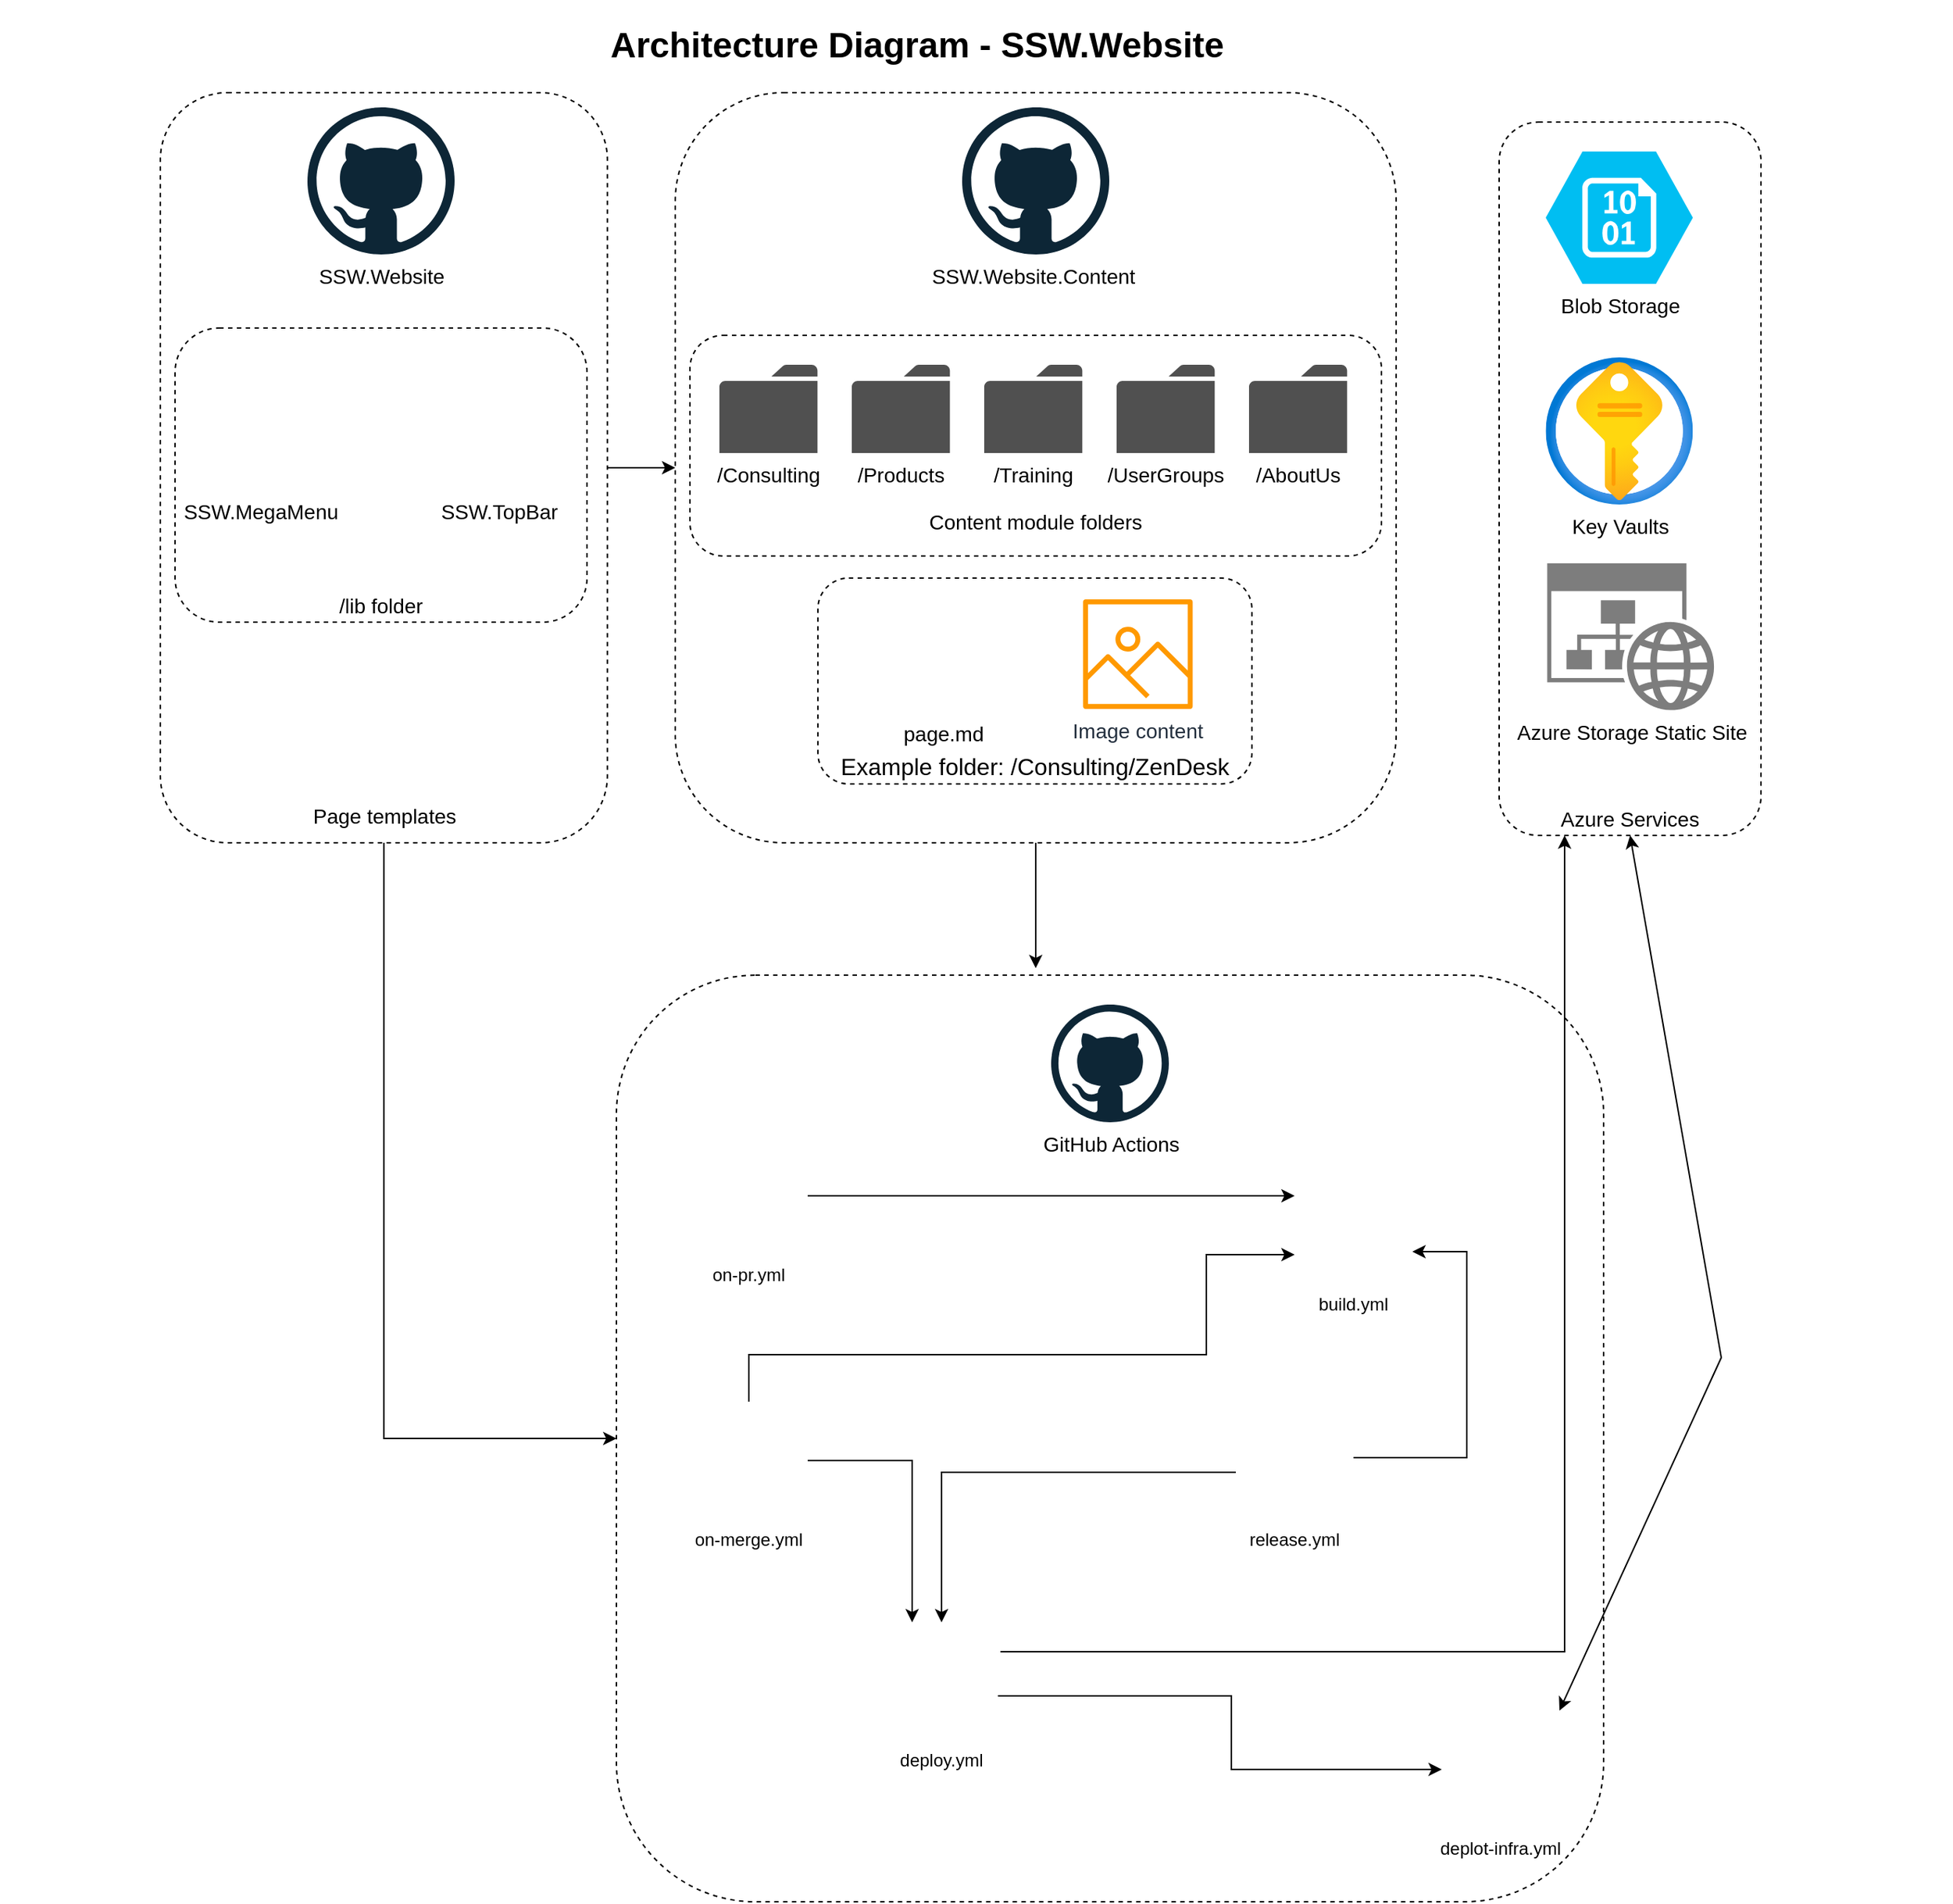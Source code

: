 <mxfile version="17.1.5" type="device"><diagram id="RUnALaOWQKubOSITwQ8K" name="Page-1"><mxGraphModel dx="2728" dy="2194" grid="1" gridSize="10" guides="1" tooltips="1" connect="1" arrows="1" fold="1" page="1" pageScale="1" pageWidth="827" pageHeight="1169" math="0" shadow="0"><root><mxCell id="0"/><mxCell id="1" parent="0"/><mxCell id="l1DRGvKWDy4JXCWzNHa7-1" value="&lt;h1&gt;Architecture Diagram - SSW.Website&lt;/h1&gt;&lt;div&gt;&lt;br&gt;&lt;/div&gt;" style="text;html=1;align=center;verticalAlign=middle;resizable=0;points=[];autosize=1;strokeColor=none;fillColor=none;" parent="1" vertex="1"><mxGeometry x="198.13" y="-1150" width="430" height="70" as="geometry"/></mxCell><mxCell id="oge7Bh9W16Lu8XVp-vkS-3" value="" style="group" parent="1" vertex="1" connectable="0"><mxGeometry x="-210" y="-1090" width="1326.25" height="1230" as="geometry"/></mxCell><mxCell id="WIdfKLKi0uitsYpSGiFz-20" value="" style="rounded=1;whiteSpace=wrap;html=1;dashed=1;fontSize=14;verticalAlign=bottom;" vertex="1" parent="oge7Bh9W16Lu8XVp-vkS-3"><mxGeometry x="419" y="600" width="671" height="630" as="geometry"/></mxCell><mxCell id="l1DRGvKWDy4JXCWzNHa7-88" value="" style="endArrow=classic;html=1;rounded=0;fontSize=14;entryX=0.5;entryY=0;entryDx=0;entryDy=0;exitX=0.5;exitY=1;exitDx=0;exitDy=0;" parent="oge7Bh9W16Lu8XVp-vkS-3" source="l1DRGvKWDy4JXCWzNHa7-45" edge="1"><mxGeometry width="50" height="50" relative="1" as="geometry"><mxPoint x="579" y="460" as="sourcePoint"/><mxPoint x="704.005" y="595.23" as="targetPoint"/><Array as="points"/></mxGeometry></mxCell><mxCell id="l1DRGvKWDy4JXCWzNHa7-45" value="" style="rounded=1;whiteSpace=wrap;html=1;dashed=1;fontSize=14;verticalAlign=bottom;" parent="oge7Bh9W16Lu8XVp-vkS-3" vertex="1"><mxGeometry x="459" width="490" height="510" as="geometry"/></mxCell><mxCell id="KMOnb_bAFBB5x_InmHM_-2" value="SSW.Website.Content&amp;nbsp;" style="dashed=0;outlineConnect=0;html=1;align=center;labelPosition=center;verticalLabelPosition=bottom;verticalAlign=top;shape=mxgraph.weblogos.github;fontSize=14;" parent="oge7Bh9W16Lu8XVp-vkS-3" vertex="1"><mxGeometry x="654" y="10" width="100" height="100" as="geometry"/></mxCell><mxCell id="KMOnb_bAFBB5x_InmHM_-16" value="" style="group" parent="oge7Bh9W16Lu8XVp-vkS-3" vertex="1" connectable="0"><mxGeometry x="469" y="165" width="470" height="150" as="geometry"/></mxCell><mxCell id="KMOnb_bAFBB5x_InmHM_-12" value="&lt;p&gt;&lt;font style=&quot;font-size: 14px&quot;&gt;Content module folders&lt;/font&gt;&lt;/p&gt;" style="rounded=1;whiteSpace=wrap;html=1;dashed=1;verticalAlign=bottom;" parent="KMOnb_bAFBB5x_InmHM_-16" vertex="1"><mxGeometry width="470" height="150" as="geometry"/></mxCell><mxCell id="KMOnb_bAFBB5x_InmHM_-13" value="" style="group" parent="KMOnb_bAFBB5x_InmHM_-16" vertex="1" connectable="0"><mxGeometry x="20.0" y="20" width="426.67" height="60" as="geometry"/></mxCell><mxCell id="KMOnb_bAFBB5x_InmHM_-4" value="/Consulting" style="sketch=0;pointerEvents=1;shadow=0;dashed=0;html=1;strokeColor=none;fillColor=#505050;labelPosition=center;verticalLabelPosition=bottom;verticalAlign=top;outlineConnect=0;align=center;shape=mxgraph.office.concepts.folder;fontSize=14;" parent="KMOnb_bAFBB5x_InmHM_-13" vertex="1"><mxGeometry width="66.67" height="60" as="geometry"/></mxCell><mxCell id="KMOnb_bAFBB5x_InmHM_-5" value="/Products" style="sketch=0;pointerEvents=1;shadow=0;dashed=0;html=1;strokeColor=none;fillColor=#505050;labelPosition=center;verticalLabelPosition=bottom;verticalAlign=top;outlineConnect=0;align=center;shape=mxgraph.office.concepts.folder;fontSize=14;" parent="KMOnb_bAFBB5x_InmHM_-13" vertex="1"><mxGeometry x="90.0" width="66.67" height="60" as="geometry"/></mxCell><mxCell id="KMOnb_bAFBB5x_InmHM_-6" value="/Training" style="sketch=0;pointerEvents=1;shadow=0;dashed=0;html=1;strokeColor=none;fillColor=#505050;labelPosition=center;verticalLabelPosition=bottom;verticalAlign=top;outlineConnect=0;align=center;shape=mxgraph.office.concepts.folder;fontSize=14;" parent="KMOnb_bAFBB5x_InmHM_-13" vertex="1"><mxGeometry x="180.0" width="66.67" height="60" as="geometry"/></mxCell><mxCell id="KMOnb_bAFBB5x_InmHM_-9" value="/AboutUs" style="sketch=0;pointerEvents=1;shadow=0;dashed=0;html=1;strokeColor=none;fillColor=#505050;labelPosition=center;verticalLabelPosition=bottom;verticalAlign=top;outlineConnect=0;align=center;shape=mxgraph.office.concepts.folder;fontSize=14;" parent="KMOnb_bAFBB5x_InmHM_-13" vertex="1"><mxGeometry x="360" width="66.67" height="60" as="geometry"/></mxCell><mxCell id="KMOnb_bAFBB5x_InmHM_-10" value="/UserGroups" style="sketch=0;pointerEvents=1;shadow=0;dashed=0;html=1;strokeColor=none;fillColor=#505050;labelPosition=center;verticalLabelPosition=bottom;verticalAlign=top;outlineConnect=0;align=center;shape=mxgraph.office.concepts.folder;fontSize=14;" parent="KMOnb_bAFBB5x_InmHM_-13" vertex="1"><mxGeometry x="270" width="66.67" height="60" as="geometry"/></mxCell><mxCell id="KMOnb_bAFBB5x_InmHM_-34" value="" style="endArrow=classic;html=1;rounded=0;fontSize=14;entryX=0;entryY=0.5;entryDx=0;entryDy=0;" parent="oge7Bh9W16Lu8XVp-vkS-3" target="l1DRGvKWDy4JXCWzNHa7-45" edge="1"><mxGeometry width="50" height="50" relative="1" as="geometry"><mxPoint x="409" y="255" as="sourcePoint"/><mxPoint x="379" y="550" as="targetPoint"/></mxGeometry></mxCell><mxCell id="KMOnb_bAFBB5x_InmHM_-35" value="" style="group" parent="oge7Bh9W16Lu8XVp-vkS-3" vertex="1" connectable="0"><mxGeometry width="412.85" height="510" as="geometry"/></mxCell><mxCell id="KMOnb_bAFBB5x_InmHM_-21" value="" style="rounded=1;whiteSpace=wrap;html=1;dashed=1;fontSize=14;verticalAlign=bottom;" parent="KMOnb_bAFBB5x_InmHM_-35" vertex="1"><mxGeometry x="109" width="303.85" height="510" as="geometry"/></mxCell><mxCell id="KMOnb_bAFBB5x_InmHM_-23" value="SSW.Website" style="dashed=0;outlineConnect=0;html=1;align=center;labelPosition=center;verticalLabelPosition=bottom;verticalAlign=top;shape=mxgraph.weblogos.github;fontSize=14;" parent="KMOnb_bAFBB5x_InmHM_-35" vertex="1"><mxGeometry x="209" y="10.0" width="100" height="100" as="geometry"/></mxCell><mxCell id="oge7Bh9W16Lu8XVp-vkS-2" value="Page templates" style="shape=image;html=1;verticalAlign=top;verticalLabelPosition=bottom;labelBackgroundColor=#ffffff;imageAspect=0;aspect=fixed;image=https://cdn0.iconfinder.com/data/icons/logos-brands-in-colors/128/react_color-128.png;dashed=1;fontSize=14;" parent="KMOnb_bAFBB5x_InmHM_-35" vertex="1"><mxGeometry x="212.54" y="380" width="96.77" height="96.77" as="geometry"/></mxCell><mxCell id="zUVJO_H5fArIOazwRwj9-5" value="/lib folder" style="rounded=1;whiteSpace=wrap;html=1;fontSize=14;dashed=1;verticalAlign=bottom;" parent="KMOnb_bAFBB5x_InmHM_-35" vertex="1"><mxGeometry x="119" y="160" width="280" height="200" as="geometry"/></mxCell><mxCell id="zUVJO_H5fArIOazwRwj9-6" value="SSW.TopBar" style="shape=image;html=1;verticalAlign=top;verticalLabelPosition=bottom;labelBackgroundColor=#ffffff;imageAspect=0;aspect=fixed;image=https://cdn0.iconfinder.com/data/icons/logos-brands-in-colors/128/react_color-128.png;dashed=1;fontSize=14;" parent="KMOnb_bAFBB5x_InmHM_-35" vertex="1"><mxGeometry x="299" y="190" width="79.77" height="79.77" as="geometry"/></mxCell><mxCell id="zUVJO_H5fArIOazwRwj9-7" style="edgeStyle=orthogonalEdgeStyle;rounded=0;orthogonalLoop=1;jettySize=auto;html=1;exitX=0.5;exitY=1;exitDx=0;exitDy=0;fontSize=14;" parent="KMOnb_bAFBB5x_InmHM_-35" source="zUVJO_H5fArIOazwRwj9-6" target="zUVJO_H5fArIOazwRwj9-6" edge="1"><mxGeometry relative="1" as="geometry"/></mxCell><mxCell id="l1DRGvKWDy4JXCWzNHa7-99" value="SSW.MegaMenu" style="shape=image;html=1;verticalAlign=top;verticalLabelPosition=bottom;labelBackgroundColor=#ffffff;imageAspect=0;aspect=fixed;image=https://cdn0.iconfinder.com/data/icons/logos-brands-in-colors/128/react_color-128.png;dashed=1;fontSize=14;" parent="KMOnb_bAFBB5x_InmHM_-35" vertex="1"><mxGeometry x="139" y="193" width="76.77" height="76.77" as="geometry"/></mxCell><mxCell id="KMOnb_bAFBB5x_InmHM_-36" value="" style="group" parent="oge7Bh9W16Lu8XVp-vkS-3" vertex="1" connectable="0"><mxGeometry x="847" width="360" height="505" as="geometry"/></mxCell><mxCell id="l1DRGvKWDy4JXCWzNHa7-39" value="Azure Services" style="rounded=1;whiteSpace=wrap;html=1;dashed=1;fontSize=14;verticalAlign=bottom;" parent="KMOnb_bAFBB5x_InmHM_-36" vertex="1"><mxGeometry x="172" y="20" width="178" height="485" as="geometry"/></mxCell><mxCell id="l1DRGvKWDy4JXCWzNHa7-41" value="Blob Storage" style="verticalLabelPosition=bottom;html=1;verticalAlign=top;align=center;strokeColor=none;fillColor=#00BEF2;shape=mxgraph.azure.storage_blob;dashed=1;fontSize=14;" parent="KMOnb_bAFBB5x_InmHM_-36" vertex="1"><mxGeometry x="203.68" y="40" width="100" height="90" as="geometry"/></mxCell><mxCell id="l1DRGvKWDy4JXCWzNHa7-43" value="&lt;font style=&quot;font-size: 14px&quot;&gt;Key Vaults&lt;/font&gt;" style="aspect=fixed;html=1;points=[];align=center;image;fontSize=12;image=img/lib/azure2/security/Key_Vaults.svg;dashed=1;" parent="KMOnb_bAFBB5x_InmHM_-36" vertex="1"><mxGeometry x="203.68" y="180" width="100" height="100" as="geometry"/></mxCell><mxCell id="l1DRGvKWDy4JXCWzNHa7-23" value="Azure Storage Static Site" style="sketch=0;aspect=fixed;pointerEvents=1;shadow=0;dashed=0;html=1;strokeColor=none;labelPosition=center;verticalLabelPosition=bottom;verticalAlign=top;align=center;shape=mxgraph.mscae.enterprise.website_generic;fillColor=#7D7D7D;fontSize=14;" parent="KMOnb_bAFBB5x_InmHM_-36" vertex="1"><mxGeometry x="204.68" y="320" width="113.64" height="100" as="geometry"/></mxCell><mxCell id="lUbfIL0UIuU9DT59Bnzm-1" value="" style="group" parent="oge7Bh9W16Lu8XVp-vkS-3" vertex="1" connectable="0"><mxGeometry x="555.94" y="330" width="295" height="140" as="geometry"/></mxCell><mxCell id="KMOnb_bAFBB5x_InmHM_-31" value="Example folder: /Consulting/ZenDesk" style="rounded=1;whiteSpace=wrap;html=1;dashed=1;fontSize=16;verticalAlign=bottom;" parent="lUbfIL0UIuU9DT59Bnzm-1" vertex="1"><mxGeometry width="295" height="140" as="geometry"/></mxCell><mxCell id="KMOnb_bAFBB5x_InmHM_-32" value="&lt;font style=&quot;font-size: 14px&quot;&gt;page.md&lt;/font&gt;" style="shape=image;html=1;verticalAlign=top;verticalLabelPosition=bottom;labelBackgroundColor=#ffffff;imageAspect=0;aspect=fixed;image=https://cdn4.iconfinder.com/data/icons/logos-brands-5/24/markdown-128.png;dashed=1;fontSize=16;" parent="lUbfIL0UIuU9DT59Bnzm-1" vertex="1"><mxGeometry x="40.25" width="89" height="89" as="geometry"/></mxCell><mxCell id="KMOnb_bAFBB5x_InmHM_-33" value="&lt;font style=&quot;font-size: 14px&quot;&gt;Image content&lt;/font&gt;" style="sketch=0;outlineConnect=0;fontColor=#232F3E;gradientColor=none;fillColor=#FF9900;strokeColor=none;dashed=0;verticalLabelPosition=bottom;verticalAlign=top;align=center;html=1;fontSize=12;fontStyle=0;aspect=fixed;pointerEvents=1;shape=mxgraph.aws4.container_registry_image;" parent="lUbfIL0UIuU9DT59Bnzm-1" vertex="1"><mxGeometry x="180.25" y="14.5" width="74.5" height="74.5" as="geometry"/></mxCell><mxCell id="WIdfKLKi0uitsYpSGiFz-11" value="" style="edgeStyle=orthogonalEdgeStyle;rounded=0;orthogonalLoop=1;jettySize=auto;html=1;entryX=0;entryY=0.25;entryDx=0;entryDy=0;" edge="1" parent="oge7Bh9W16Lu8XVp-vkS-3" source="WIdfKLKi0uitsYpSGiFz-27" target="WIdfKLKi0uitsYpSGiFz-33"><mxGeometry relative="1" as="geometry"><mxPoint x="590" y="748" as="sourcePoint"/><mxPoint x="866" y="748" as="targetPoint"/><Array as="points"/></mxGeometry></mxCell><mxCell id="WIdfKLKi0uitsYpSGiFz-13" value="" style="edgeStyle=orthogonalEdgeStyle;rounded=0;orthogonalLoop=1;jettySize=auto;html=1;entryX=0;entryY=0.75;entryDx=0;entryDy=0;exitX=0.5;exitY=0;exitDx=0;exitDy=0;" edge="1" parent="oge7Bh9W16Lu8XVp-vkS-3" source="WIdfKLKi0uitsYpSGiFz-31" target="WIdfKLKi0uitsYpSGiFz-33"><mxGeometry relative="1" as="geometry"><mxPoint x="500" y="890" as="sourcePoint"/><mxPoint x="866" y="786" as="targetPoint"/><Array as="points"><mxPoint x="509" y="858"/><mxPoint x="820" y="858"/><mxPoint x="820" y="790"/></Array></mxGeometry></mxCell><mxCell id="WIdfKLKi0uitsYpSGiFz-15" value="" style="edgeStyle=orthogonalEdgeStyle;rounded=0;orthogonalLoop=1;jettySize=auto;html=1;entryX=0.25;entryY=0;entryDx=0;entryDy=0;exitX=1;exitY=0.5;exitDx=0;exitDy=0;" edge="1" parent="oge7Bh9W16Lu8XVp-vkS-3" source="WIdfKLKi0uitsYpSGiFz-31" target="WIdfKLKi0uitsYpSGiFz-32"><mxGeometry relative="1" as="geometry"><mxPoint x="536" y="918" as="sourcePoint"/><mxPoint x="617.067" y="1026" as="targetPoint"/><Array as="points"><mxPoint x="620" y="930"/></Array></mxGeometry></mxCell><mxCell id="WIdfKLKi0uitsYpSGiFz-17" value="" style="edgeStyle=orthogonalEdgeStyle;rounded=0;orthogonalLoop=1;jettySize=auto;html=1;" edge="1" parent="oge7Bh9W16Lu8XVp-vkS-3" source="WIdfKLKi0uitsYpSGiFz-30" target="WIdfKLKi0uitsYpSGiFz-33"><mxGeometry relative="1" as="geometry"><mxPoint x="946" y="928" as="sourcePoint"/><mxPoint x="946" y="788" as="targetPoint"/><Array as="points"><mxPoint x="997" y="928"/><mxPoint x="997" y="788"/></Array></mxGeometry></mxCell><mxCell id="l1DRGvKWDy4JXCWzNHa7-89" value="" style="endArrow=classic;startArrow=classic;html=1;rounded=0;fontSize=14;entryX=0.5;entryY=1;entryDx=0;entryDy=0;exitX=1;exitY=0;exitDx=0;exitDy=0;" parent="oge7Bh9W16Lu8XVp-vkS-3" source="WIdfKLKi0uitsYpSGiFz-36" target="l1DRGvKWDy4JXCWzNHa7-39" edge="1"><mxGeometry width="50" height="50" relative="1" as="geometry"><mxPoint x="1023.015" y="1086" as="sourcePoint"/><mxPoint x="1209" y="460" as="targetPoint"/><Array as="points"><mxPoint x="1170" y="860"/></Array></mxGeometry></mxCell><mxCell id="WIdfKLKi0uitsYpSGiFz-19" value="" style="edgeStyle=orthogonalEdgeStyle;rounded=0;orthogonalLoop=1;jettySize=auto;html=1;entryX=0.5;entryY=0;entryDx=0;entryDy=0;" edge="1" parent="oge7Bh9W16Lu8XVp-vkS-3" source="WIdfKLKi0uitsYpSGiFz-30" target="WIdfKLKi0uitsYpSGiFz-32"><mxGeometry relative="1" as="geometry"><mxPoint x="866" y="938" as="sourcePoint"/><mxPoint x="647.067" y="1026" as="targetPoint"/><Array as="points"><mxPoint x="640" y="938"/></Array></mxGeometry></mxCell><mxCell id="WIdfKLKi0uitsYpSGiFz-22" value="" style="edgeStyle=orthogonalEdgeStyle;rounded=0;orthogonalLoop=1;jettySize=auto;html=1;exitX=0.979;exitY=0.625;exitDx=0;exitDy=0;exitPerimeter=0;entryX=0;entryY=0.5;entryDx=0;entryDy=0;" edge="1" parent="oge7Bh9W16Lu8XVp-vkS-3" source="WIdfKLKi0uitsYpSGiFz-32" target="WIdfKLKi0uitsYpSGiFz-36"><mxGeometry relative="1" as="geometry"><mxPoint x="671" y="1078" as="sourcePoint"/><mxPoint x="957" y="1108" as="targetPoint"/><Array as="points"><mxPoint x="837" y="1090"/><mxPoint x="837" y="1140"/></Array></mxGeometry></mxCell><mxCell id="WIdfKLKi0uitsYpSGiFz-26" value="" style="edgeStyle=orthogonalEdgeStyle;rounded=0;orthogonalLoop=1;jettySize=auto;html=1;entryX=0;entryY=0.5;entryDx=0;entryDy=0;exitX=0.5;exitY=1;exitDx=0;exitDy=0;" edge="1" parent="oge7Bh9W16Lu8XVp-vkS-3" source="KMOnb_bAFBB5x_InmHM_-21" target="WIdfKLKi0uitsYpSGiFz-20"><mxGeometry relative="1" as="geometry"><mxPoint x="260.925" y="590" as="targetPoint"/></mxGeometry></mxCell><mxCell id="WIdfKLKi0uitsYpSGiFz-27" value="on-pr.yml" style="shape=image;verticalLabelPosition=bottom;labelBackgroundColor=default;verticalAlign=top;aspect=fixed;imageAspect=0;image=https://avatars.githubusercontent.com/u/44036562?s=280&amp;v=4;" vertex="1" parent="oge7Bh9W16Lu8XVp-vkS-3"><mxGeometry x="469.0" y="710" width="80" height="80" as="geometry"/></mxCell><mxCell id="WIdfKLKi0uitsYpSGiFz-29" value="GitHub Actions" style="dashed=0;outlineConnect=0;html=1;align=center;labelPosition=center;verticalLabelPosition=bottom;verticalAlign=top;shape=mxgraph.weblogos.github;fontSize=14;" vertex="1" parent="oge7Bh9W16Lu8XVp-vkS-3"><mxGeometry x="714.5" y="620" width="80" height="80" as="geometry"/></mxCell><mxCell id="WIdfKLKi0uitsYpSGiFz-33" value="build.yml" style="shape=image;verticalLabelPosition=bottom;labelBackgroundColor=default;verticalAlign=top;aspect=fixed;imageAspect=0;image=https://avatars.githubusercontent.com/u/44036562?s=280&amp;v=4;" vertex="1" parent="oge7Bh9W16Lu8XVp-vkS-3"><mxGeometry x="880" y="730" width="80" height="80" as="geometry"/></mxCell><mxCell id="WIdfKLKi0uitsYpSGiFz-37" style="edgeStyle=orthogonalEdgeStyle;rounded=0;orthogonalLoop=1;jettySize=auto;html=1;exitX=1;exitY=0.25;exitDx=0;exitDy=0;entryX=0.25;entryY=1;entryDx=0;entryDy=0;" edge="1" parent="oge7Bh9W16Lu8XVp-vkS-3" source="WIdfKLKi0uitsYpSGiFz-32" target="l1DRGvKWDy4JXCWzNHa7-39"><mxGeometry relative="1" as="geometry"/></mxCell><mxCell id="WIdfKLKi0uitsYpSGiFz-32" value="deploy.yml" style="shape=image;verticalLabelPosition=bottom;labelBackgroundColor=default;verticalAlign=top;aspect=fixed;imageAspect=0;image=https://avatars.githubusercontent.com/u/44036562?s=280&amp;v=4;" vertex="1" parent="oge7Bh9W16Lu8XVp-vkS-3"><mxGeometry x="600" y="1040" width="80" height="80" as="geometry"/></mxCell><mxCell id="WIdfKLKi0uitsYpSGiFz-31" value="on-merge.yml" style="shape=image;verticalLabelPosition=bottom;labelBackgroundColor=default;verticalAlign=top;aspect=fixed;imageAspect=0;image=https://avatars.githubusercontent.com/u/44036562?s=280&amp;v=4;" vertex="1" parent="oge7Bh9W16Lu8XVp-vkS-3"><mxGeometry x="469" y="890" width="80" height="80" as="geometry"/></mxCell><mxCell id="WIdfKLKi0uitsYpSGiFz-30" value="release.yml" style="shape=image;verticalLabelPosition=bottom;labelBackgroundColor=default;verticalAlign=top;aspect=fixed;imageAspect=0;image=https://avatars.githubusercontent.com/u/44036562?s=280&amp;v=4;" vertex="1" parent="oge7Bh9W16Lu8XVp-vkS-3"><mxGeometry x="840" y="890" width="80" height="80" as="geometry"/></mxCell><mxCell id="WIdfKLKi0uitsYpSGiFz-36" value="deplot-infra.yml" style="shape=image;verticalLabelPosition=bottom;labelBackgroundColor=default;verticalAlign=top;aspect=fixed;imageAspect=0;image=https://avatars.githubusercontent.com/u/44036562?s=280&amp;v=4;" vertex="1" parent="oge7Bh9W16Lu8XVp-vkS-3"><mxGeometry x="980" y="1100" width="80" height="80" as="geometry"/></mxCell></root></mxGraphModel></diagram></mxfile>